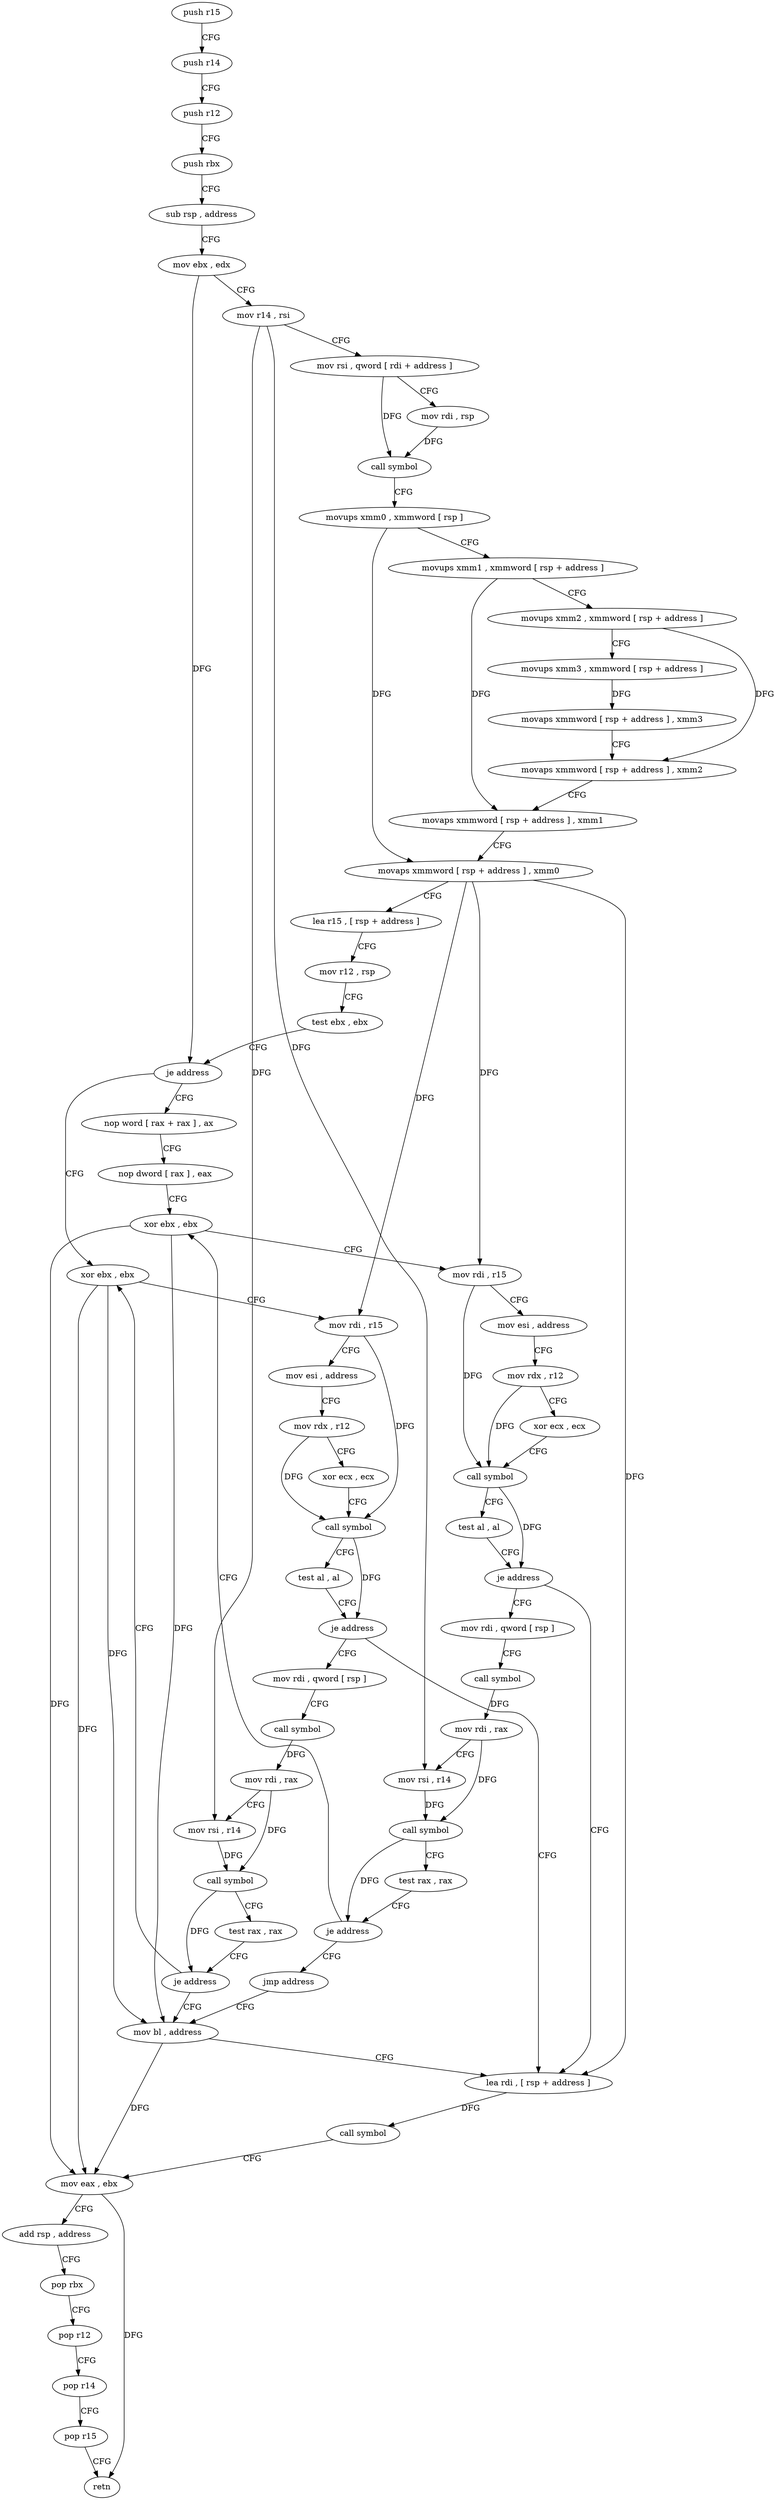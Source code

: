 digraph "func" {
"80880" [label = "push r15" ]
"80882" [label = "push r14" ]
"80884" [label = "push r12" ]
"80886" [label = "push rbx" ]
"80887" [label = "sub rsp , address" ]
"80894" [label = "mov ebx , edx" ]
"80896" [label = "mov r14 , rsi" ]
"80899" [label = "mov rsi , qword [ rdi + address ]" ]
"80903" [label = "mov rdi , rsp" ]
"80906" [label = "call symbol" ]
"80911" [label = "movups xmm0 , xmmword [ rsp ]" ]
"80915" [label = "movups xmm1 , xmmword [ rsp + address ]" ]
"80920" [label = "movups xmm2 , xmmword [ rsp + address ]" ]
"80925" [label = "movups xmm3 , xmmword [ rsp + address ]" ]
"80930" [label = "movaps xmmword [ rsp + address ] , xmm3" ]
"80935" [label = "movaps xmmword [ rsp + address ] , xmm2" ]
"80940" [label = "movaps xmmword [ rsp + address ] , xmm1" ]
"80945" [label = "movaps xmmword [ rsp + address ] , xmm0" ]
"80950" [label = "lea r15 , [ rsp + address ]" ]
"80955" [label = "mov r12 , rsp" ]
"80958" [label = "test ebx , ebx" ]
"80960" [label = "je address" ]
"81040" [label = "xor ebx , ebx" ]
"80962" [label = "nop word [ rax + rax ] , ax" ]
"81042" [label = "mov rdi , r15" ]
"81045" [label = "mov esi , address" ]
"81050" [label = "mov rdx , r12" ]
"81053" [label = "xor ecx , ecx" ]
"81055" [label = "call symbol" ]
"81060" [label = "test al , al" ]
"81062" [label = "je address" ]
"81091" [label = "lea rdi , [ rsp + address ]" ]
"81064" [label = "mov rdi , qword [ rsp ]" ]
"80972" [label = "nop dword [ rax ] , eax" ]
"80976" [label = "xor ebx , ebx" ]
"81096" [label = "call symbol" ]
"81101" [label = "mov eax , ebx" ]
"81103" [label = "add rsp , address" ]
"81110" [label = "pop rbx" ]
"81111" [label = "pop r12" ]
"81113" [label = "pop r14" ]
"81115" [label = "pop r15" ]
"81117" [label = "retn" ]
"81068" [label = "call symbol" ]
"81073" [label = "mov rdi , rax" ]
"81076" [label = "mov rsi , r14" ]
"81079" [label = "call symbol" ]
"81084" [label = "test rax , rax" ]
"81087" [label = "je address" ]
"81089" [label = "mov bl , address" ]
"81000" [label = "mov rdi , qword [ rsp ]" ]
"81004" [label = "call symbol" ]
"81009" [label = "mov rdi , rax" ]
"81012" [label = "mov rsi , r14" ]
"81015" [label = "call symbol" ]
"81020" [label = "test rax , rax" ]
"81023" [label = "je address" ]
"81025" [label = "jmp address" ]
"80978" [label = "mov rdi , r15" ]
"80981" [label = "mov esi , address" ]
"80986" [label = "mov rdx , r12" ]
"80989" [label = "xor ecx , ecx" ]
"80991" [label = "call symbol" ]
"80996" [label = "test al , al" ]
"80998" [label = "je address" ]
"80880" -> "80882" [ label = "CFG" ]
"80882" -> "80884" [ label = "CFG" ]
"80884" -> "80886" [ label = "CFG" ]
"80886" -> "80887" [ label = "CFG" ]
"80887" -> "80894" [ label = "CFG" ]
"80894" -> "80896" [ label = "CFG" ]
"80894" -> "80960" [ label = "DFG" ]
"80896" -> "80899" [ label = "CFG" ]
"80896" -> "81076" [ label = "DFG" ]
"80896" -> "81012" [ label = "DFG" ]
"80899" -> "80903" [ label = "CFG" ]
"80899" -> "80906" [ label = "DFG" ]
"80903" -> "80906" [ label = "DFG" ]
"80906" -> "80911" [ label = "CFG" ]
"80911" -> "80915" [ label = "CFG" ]
"80911" -> "80945" [ label = "DFG" ]
"80915" -> "80920" [ label = "CFG" ]
"80915" -> "80940" [ label = "DFG" ]
"80920" -> "80925" [ label = "CFG" ]
"80920" -> "80935" [ label = "DFG" ]
"80925" -> "80930" [ label = "DFG" ]
"80930" -> "80935" [ label = "CFG" ]
"80935" -> "80940" [ label = "CFG" ]
"80940" -> "80945" [ label = "CFG" ]
"80945" -> "80950" [ label = "CFG" ]
"80945" -> "81042" [ label = "DFG" ]
"80945" -> "81091" [ label = "DFG" ]
"80945" -> "80978" [ label = "DFG" ]
"80950" -> "80955" [ label = "CFG" ]
"80955" -> "80958" [ label = "CFG" ]
"80958" -> "80960" [ label = "CFG" ]
"80960" -> "81040" [ label = "CFG" ]
"80960" -> "80962" [ label = "CFG" ]
"81040" -> "81042" [ label = "CFG" ]
"81040" -> "81101" [ label = "DFG" ]
"81040" -> "81089" [ label = "DFG" ]
"80962" -> "80972" [ label = "CFG" ]
"81042" -> "81045" [ label = "CFG" ]
"81042" -> "81055" [ label = "DFG" ]
"81045" -> "81050" [ label = "CFG" ]
"81050" -> "81053" [ label = "CFG" ]
"81050" -> "81055" [ label = "DFG" ]
"81053" -> "81055" [ label = "CFG" ]
"81055" -> "81060" [ label = "CFG" ]
"81055" -> "81062" [ label = "DFG" ]
"81060" -> "81062" [ label = "CFG" ]
"81062" -> "81091" [ label = "CFG" ]
"81062" -> "81064" [ label = "CFG" ]
"81091" -> "81096" [ label = "DFG" ]
"81064" -> "81068" [ label = "CFG" ]
"80972" -> "80976" [ label = "CFG" ]
"80976" -> "80978" [ label = "CFG" ]
"80976" -> "81101" [ label = "DFG" ]
"80976" -> "81089" [ label = "DFG" ]
"81096" -> "81101" [ label = "CFG" ]
"81101" -> "81103" [ label = "CFG" ]
"81101" -> "81117" [ label = "DFG" ]
"81103" -> "81110" [ label = "CFG" ]
"81110" -> "81111" [ label = "CFG" ]
"81111" -> "81113" [ label = "CFG" ]
"81113" -> "81115" [ label = "CFG" ]
"81115" -> "81117" [ label = "CFG" ]
"81068" -> "81073" [ label = "DFG" ]
"81073" -> "81076" [ label = "CFG" ]
"81073" -> "81079" [ label = "DFG" ]
"81076" -> "81079" [ label = "DFG" ]
"81079" -> "81084" [ label = "CFG" ]
"81079" -> "81087" [ label = "DFG" ]
"81084" -> "81087" [ label = "CFG" ]
"81087" -> "81040" [ label = "CFG" ]
"81087" -> "81089" [ label = "CFG" ]
"81089" -> "81091" [ label = "CFG" ]
"81089" -> "81101" [ label = "DFG" ]
"81000" -> "81004" [ label = "CFG" ]
"81004" -> "81009" [ label = "DFG" ]
"81009" -> "81012" [ label = "CFG" ]
"81009" -> "81015" [ label = "DFG" ]
"81012" -> "81015" [ label = "DFG" ]
"81015" -> "81020" [ label = "CFG" ]
"81015" -> "81023" [ label = "DFG" ]
"81020" -> "81023" [ label = "CFG" ]
"81023" -> "80976" [ label = "CFG" ]
"81023" -> "81025" [ label = "CFG" ]
"81025" -> "81089" [ label = "CFG" ]
"80978" -> "80981" [ label = "CFG" ]
"80978" -> "80991" [ label = "DFG" ]
"80981" -> "80986" [ label = "CFG" ]
"80986" -> "80989" [ label = "CFG" ]
"80986" -> "80991" [ label = "DFG" ]
"80989" -> "80991" [ label = "CFG" ]
"80991" -> "80996" [ label = "CFG" ]
"80991" -> "80998" [ label = "DFG" ]
"80996" -> "80998" [ label = "CFG" ]
"80998" -> "81091" [ label = "CFG" ]
"80998" -> "81000" [ label = "CFG" ]
}
